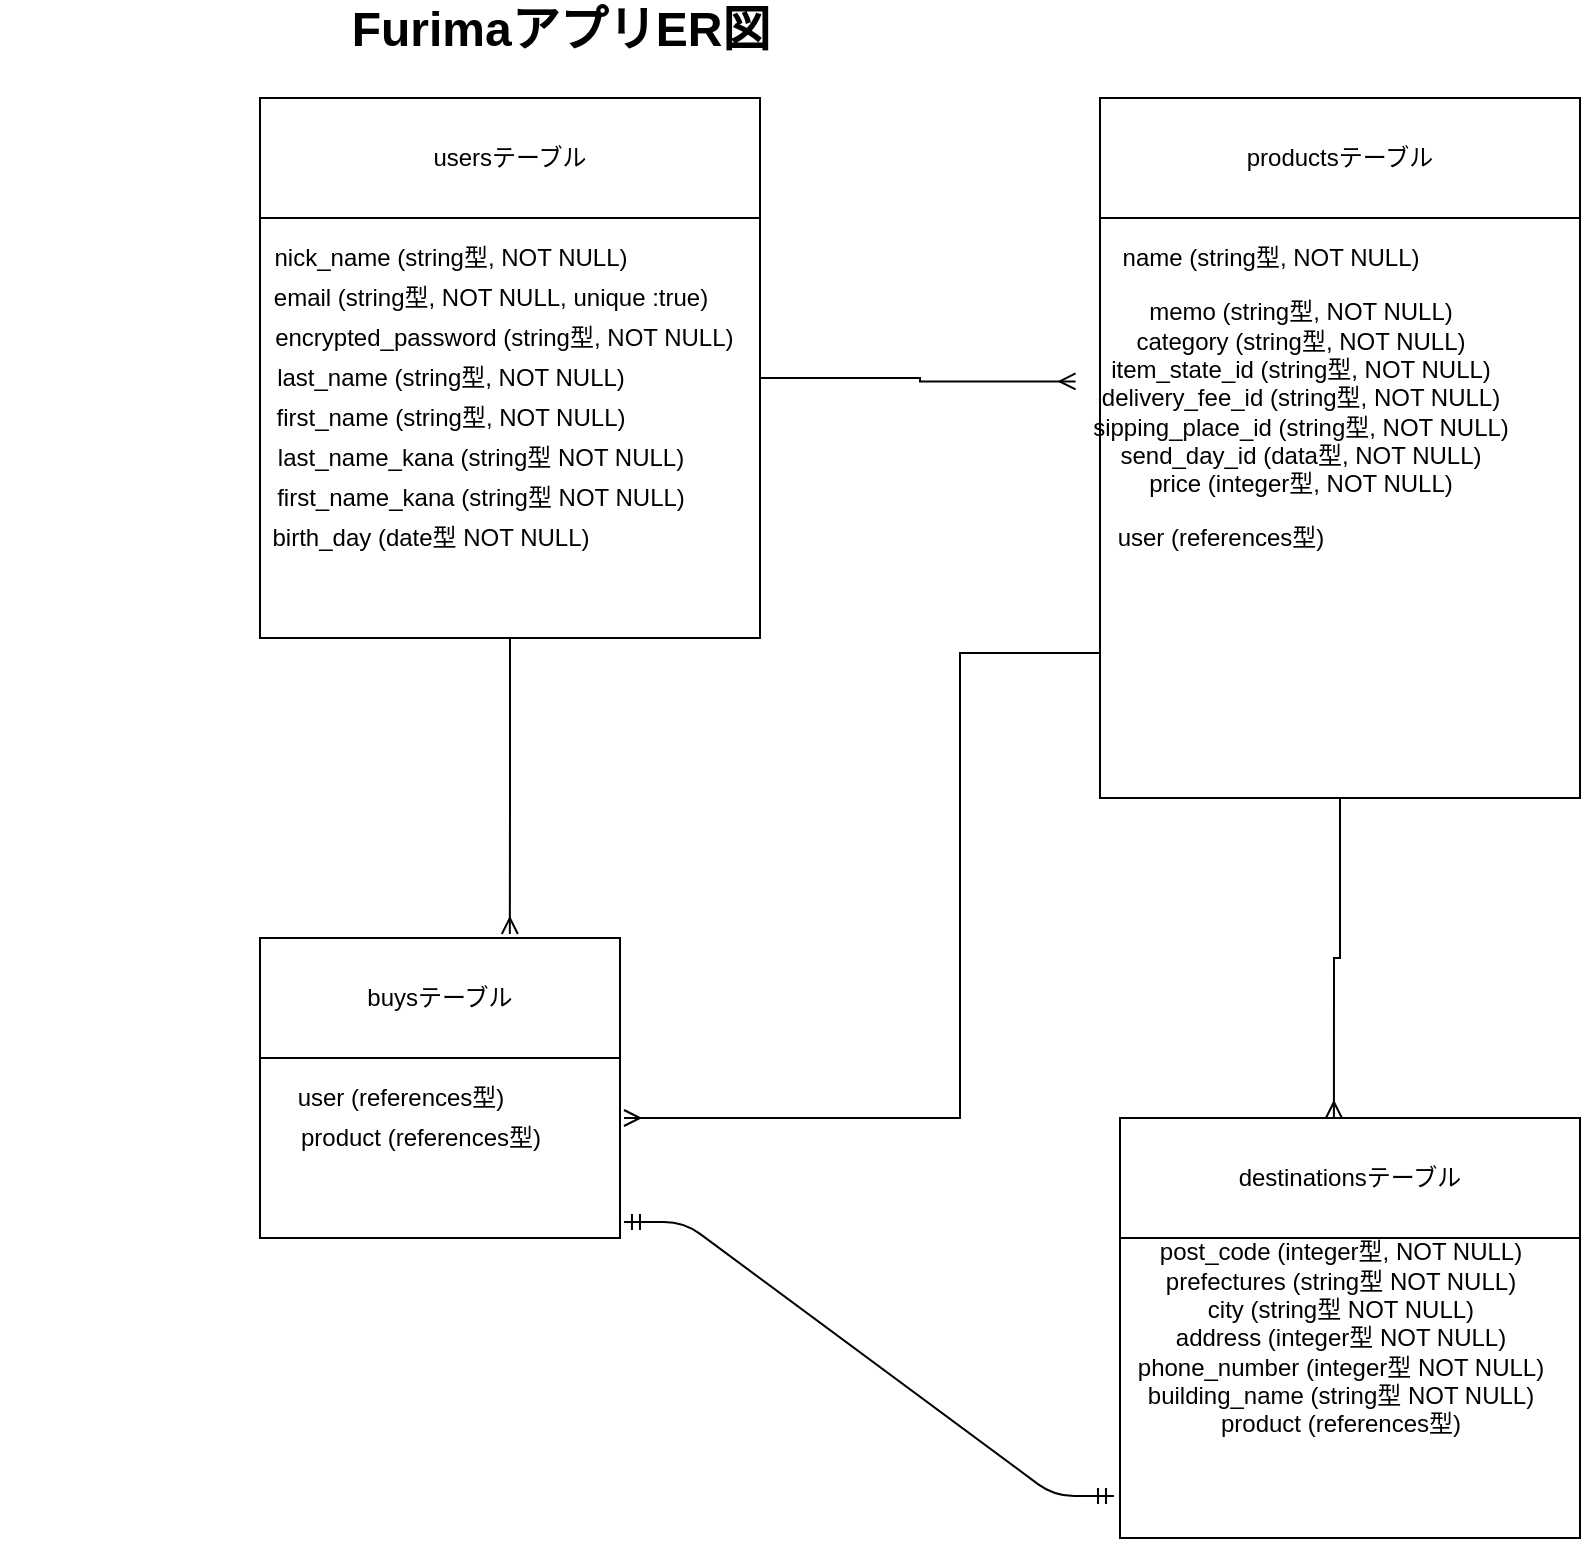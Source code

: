 <mxfile version="13.10.0" type="embed">
    <diagram id="p0TnjbUd2gW1PoHSHFOu" name="ページ1">
        <mxGraphModel dx="3028" dy="907" grid="1" gridSize="10" guides="1" tooltips="1" connect="1" arrows="1" fold="1" page="0" pageScale="1" pageWidth="850" pageHeight="1100" math="0" shadow="0">
            <root>
                <mxCell id="0"/>
                <mxCell id="1" parent="0"/>
                <mxCell id="21" value="FurimaアプリER図&lt;br&gt;&lt;br&gt;" style="text;strokeColor=none;fillColor=none;html=1;fontSize=24;fontStyle=1;verticalAlign=middle;align=center;" vertex="1" parent="1">
                    <mxGeometry x="-1600" y="60" width="100" height="40" as="geometry"/>
                </mxCell>
                <mxCell id="85" style="edgeStyle=orthogonalEdgeStyle;rounded=0;orthogonalLoop=1;jettySize=auto;html=1;entryX=-0.01;entryY=0.417;entryDx=0;entryDy=0;entryPerimeter=0;endArrow=ERmany;endFill=0;" edge="1" parent="1" source="43" target="60">
                    <mxGeometry relative="1" as="geometry"/>
                </mxCell>
                <mxCell id="86" style="edgeStyle=orthogonalEdgeStyle;rounded=0;orthogonalLoop=1;jettySize=auto;html=1;entryX=0.694;entryY=-0.033;entryDx=0;entryDy=0;entryPerimeter=0;endArrow=ERmany;endFill=0;" edge="1" parent="1" source="43" target="65">
                    <mxGeometry relative="1" as="geometry"/>
                </mxCell>
                <mxCell id="43" value="" style="whiteSpace=wrap;html=1;" vertex="1" parent="1">
                    <mxGeometry x="-1700" y="110" width="250" height="260" as="geometry"/>
                </mxCell>
                <mxCell id="44" value="usersテーブル" style="whiteSpace=wrap;html=1;" vertex="1" parent="1">
                    <mxGeometry x="-1700" y="100" width="250" height="60" as="geometry"/>
                </mxCell>
                <mxCell id="46" value="nick_name (string型, NOT NULL)" style="text;html=1;align=center;verticalAlign=middle;resizable=0;points=[];autosize=1;" vertex="1" parent="1">
                    <mxGeometry x="-1700" y="170" width="190" height="20" as="geometry"/>
                </mxCell>
                <mxCell id="47" value="&amp;nbsp; &amp;nbsp; &amp;nbsp; &amp;nbsp; &amp;nbsp; &amp;nbsp; &amp;nbsp; &amp;nbsp; &amp;nbsp; &amp;nbsp; &amp;nbsp; &amp;nbsp; &amp;nbsp; &amp;nbsp; &amp;nbsp; &amp;nbsp; &amp;nbsp; &amp;nbsp; &amp;nbsp; &amp;nbsp;email (string型, NOT NULL, unique :true)" style="text;html=1;align=center;verticalAlign=middle;resizable=0;points=[];autosize=1;" vertex="1" parent="1">
                    <mxGeometry x="-1830" y="190" width="360" height="20" as="geometry"/>
                </mxCell>
                <mxCell id="49" value="&amp;nbsp; &amp;nbsp; &amp;nbsp; &amp;nbsp; &amp;nbsp; &amp;nbsp; &amp;nbsp; &amp;nbsp; encrypted_password (string型, NOT NULL)" style="text;html=1;align=center;verticalAlign=middle;resizable=0;points=[];autosize=1;" vertex="1" parent="1">
                    <mxGeometry x="-1755" y="210" width="300" height="20" as="geometry"/>
                </mxCell>
                <mxCell id="50" value="last_name (string型, NOT NULL)" style="text;html=1;align=center;verticalAlign=middle;resizable=0;points=[];autosize=1;" vertex="1" parent="1">
                    <mxGeometry x="-1700" y="230" width="190" height="20" as="geometry"/>
                </mxCell>
                <mxCell id="51" value="&lt;span&gt;first_name (string型, NOT NULL)&lt;/span&gt;" style="text;html=1;align=center;verticalAlign=middle;resizable=0;points=[];autosize=1;" vertex="1" parent="1">
                    <mxGeometry x="-1700" y="250" width="190" height="20" as="geometry"/>
                </mxCell>
                <mxCell id="52" value="last_name_kana (string型 NOT NULL)" style="text;html=1;align=center;verticalAlign=middle;resizable=0;points=[];autosize=1;" vertex="1" parent="1">
                    <mxGeometry x="-1700" y="270" width="220" height="20" as="geometry"/>
                </mxCell>
                <mxCell id="54" value="first_name_kana (string型 NOT NULL)" style="text;html=1;align=center;verticalAlign=middle;resizable=0;points=[];autosize=1;" vertex="1" parent="1">
                    <mxGeometry x="-1700" y="290" width="220" height="20" as="geometry"/>
                </mxCell>
                <mxCell id="55" value="birth_day (date型 NOT NULL)" style="text;html=1;align=center;verticalAlign=middle;resizable=0;points=[];autosize=1;" vertex="1" parent="1">
                    <mxGeometry x="-1700" y="310" width="170" height="20" as="geometry"/>
                </mxCell>
                <mxCell id="57" value="productsテーブル" style="rounded=0;whiteSpace=wrap;html=1;" vertex="1" parent="1">
                    <mxGeometry x="-1280" y="100" width="240" height="60" as="geometry"/>
                </mxCell>
                <mxCell id="89" style="edgeStyle=orthogonalEdgeStyle;rounded=0;orthogonalLoop=1;jettySize=auto;html=1;exitX=0;exitY=0.75;exitDx=0;exitDy=0;endArrow=ERmany;endFill=0;entryX=1.011;entryY=0.344;entryDx=0;entryDy=0;entryPerimeter=0;" edge="1" parent="1" source="58" target="67">
                    <mxGeometry relative="1" as="geometry">
                        <mxPoint x="-1510" y="610" as="targetPoint"/>
                        <Array as="points">
                            <mxPoint x="-1350" y="378"/>
                            <mxPoint x="-1350" y="610"/>
                        </Array>
                    </mxGeometry>
                </mxCell>
                <mxCell id="90" style="edgeStyle=orthogonalEdgeStyle;rounded=0;orthogonalLoop=1;jettySize=auto;html=1;exitX=0.5;exitY=1;exitDx=0;exitDy=0;endArrow=ERmany;endFill=0;entryX=0.465;entryY=0;entryDx=0;entryDy=0;entryPerimeter=0;" edge="1" parent="1" source="58" target="62">
                    <mxGeometry relative="1" as="geometry">
                        <mxPoint x="-1160" y="600" as="targetPoint"/>
                    </mxGeometry>
                </mxCell>
                <mxCell id="58" value="" style="rounded=0;whiteSpace=wrap;html=1;" vertex="1" parent="1">
                    <mxGeometry x="-1280" y="160" width="240" height="290" as="geometry"/>
                </mxCell>
                <mxCell id="59" value="name (string型, NOT NULL)" style="text;html=1;align=center;verticalAlign=middle;resizable=0;points=[];autosize=1;" vertex="1" parent="1">
                    <mxGeometry x="-1275" y="170" width="160" height="20" as="geometry"/>
                </mxCell>
                <mxCell id="60" value="memo (string型, NOT NULL)&lt;br&gt;category (string型, NOT NULL)&lt;br&gt;item_state_id (string型, NOT NULL)&lt;br&gt;delivery_fee_id (string型, NOT NULL)&lt;br&gt;sipping_place_id (string型, NOT NULL)&lt;br&gt;send_day_id (data型, NOT NULL)&lt;br&gt;price (integer型, NOT NULL)" style="text;html=1;align=center;verticalAlign=middle;resizable=0;points=[];autosize=1;" vertex="1" parent="1">
                    <mxGeometry x="-1290" y="200" width="220" height="100" as="geometry"/>
                </mxCell>
                <mxCell id="61" value="user (references型)" style="text;html=1;align=center;verticalAlign=middle;resizable=0;points=[];autosize=1;" vertex="1" parent="1">
                    <mxGeometry x="-1280" y="310" width="120" height="20" as="geometry"/>
                </mxCell>
                <mxCell id="62" value="destinationsテーブル" style="whiteSpace=wrap;html=1;" vertex="1" parent="1">
                    <mxGeometry x="-1270" y="610" width="230" height="60" as="geometry"/>
                </mxCell>
                <mxCell id="63" value="" style="whiteSpace=wrap;html=1;" vertex="1" parent="1">
                    <mxGeometry x="-1270" y="670" width="230" height="150" as="geometry"/>
                </mxCell>
                <mxCell id="64" value="post_code (integer型, NOT NULL)&lt;br&gt;prefectures (string型 NOT NULL)&lt;br&gt;city (string型 NOT NULL)&lt;br&gt;address (integer型 NOT NULL)&lt;br&gt;phone_number (integer型 NOT NULL)&lt;br&gt;building_name (string型 NOT NULL)&lt;br&gt;product (references型)" style="text;html=1;align=center;verticalAlign=middle;resizable=0;points=[];autosize=1;" vertex="1" parent="1">
                    <mxGeometry x="-1270" y="670" width="220" height="100" as="geometry"/>
                </mxCell>
                <mxCell id="65" value="buysテーブル" style="whiteSpace=wrap;html=1;" vertex="1" parent="1">
                    <mxGeometry x="-1700" y="520" width="180" height="60" as="geometry"/>
                </mxCell>
                <mxCell id="67" value="" style="whiteSpace=wrap;html=1;" vertex="1" parent="1">
                    <mxGeometry x="-1700" y="580" width="180" height="90" as="geometry"/>
                </mxCell>
                <mxCell id="68" value="user (references型)" style="text;html=1;align=center;verticalAlign=middle;resizable=0;points=[];autosize=1;" vertex="1" parent="1">
                    <mxGeometry x="-1690" y="590" width="120" height="20" as="geometry"/>
                </mxCell>
                <mxCell id="69" value="product (references型)" style="text;html=1;align=center;verticalAlign=middle;resizable=0;points=[];autosize=1;" vertex="1" parent="1">
                    <mxGeometry x="-1690" y="610" width="140" height="20" as="geometry"/>
                </mxCell>
                <mxCell id="91" value="" style="edgeStyle=entityRelationEdgeStyle;fontSize=12;html=1;endArrow=ERmandOne;startArrow=ERmandOne;entryX=-0.013;entryY=0.86;entryDx=0;entryDy=0;entryPerimeter=0;exitX=1.011;exitY=0.911;exitDx=0;exitDy=0;exitPerimeter=0;" edge="1" parent="1" source="67" target="63">
                    <mxGeometry width="100" height="100" relative="1" as="geometry">
                        <mxPoint x="-1580" y="799" as="sourcePoint"/>
                        <mxPoint x="-1450" y="700" as="targetPoint"/>
                    </mxGeometry>
                </mxCell>
            </root>
        </mxGraphModel>
    </diagram>
</mxfile>